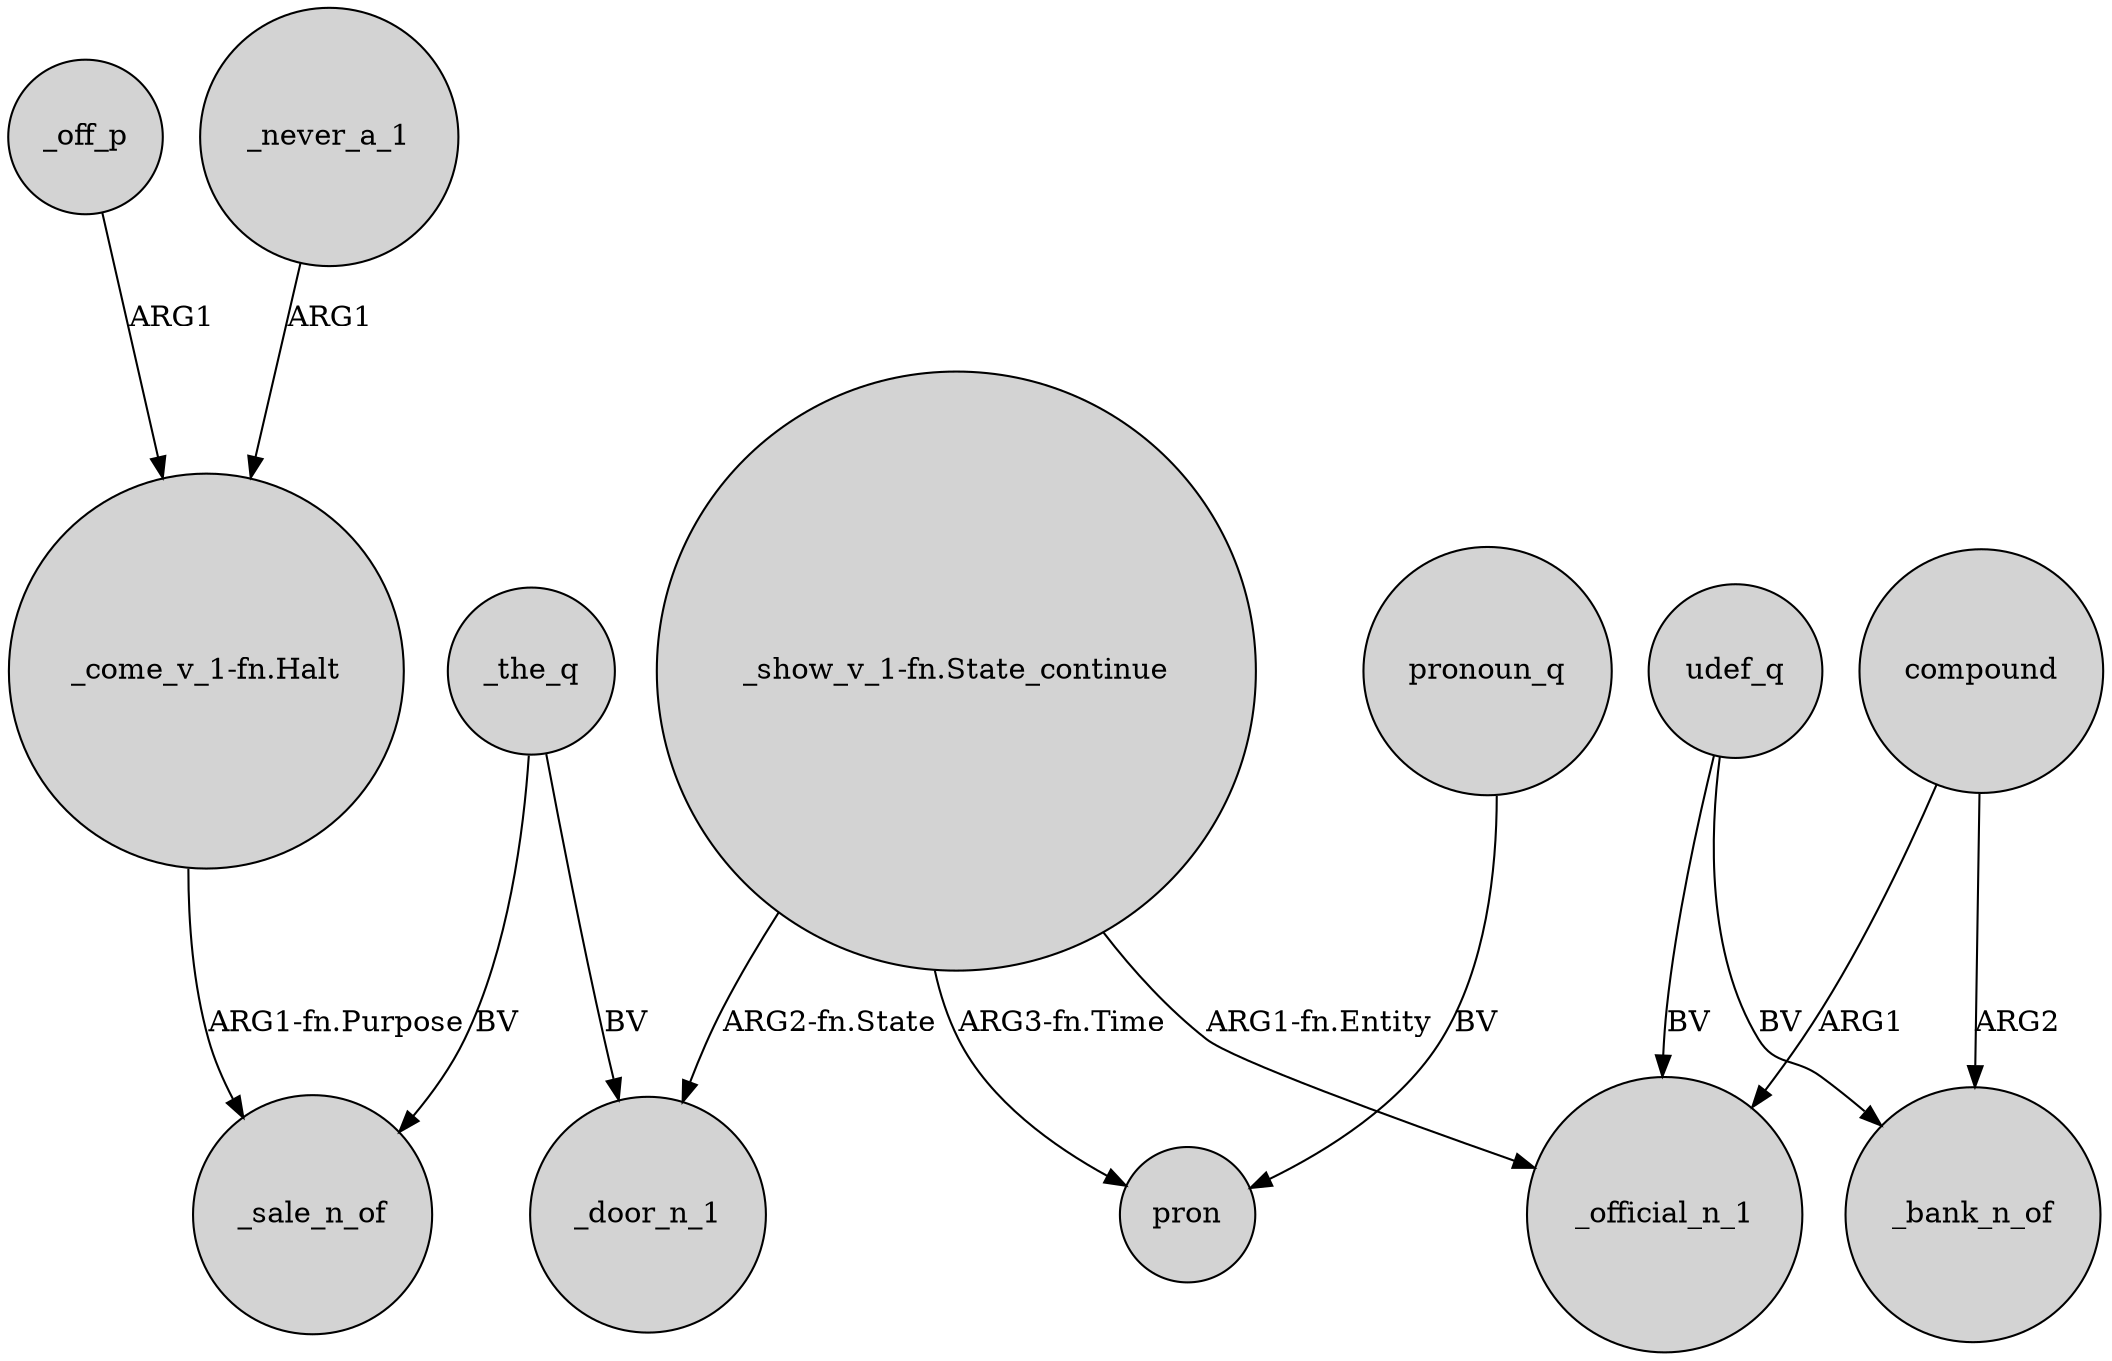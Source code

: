 digraph {
	node [shape=circle style=filled]
	"_come_v_1-fn.Halt" -> _sale_n_of [label="ARG1-fn.Purpose"]
	udef_q -> _bank_n_of [label=BV]
	"_show_v_1-fn.State_continue" -> _official_n_1 [label="ARG1-fn.Entity"]
	udef_q -> _official_n_1 [label=BV]
	compound -> _official_n_1 [label=ARG1]
	"_show_v_1-fn.State_continue" -> _door_n_1 [label="ARG2-fn.State"]
	_the_q -> _sale_n_of [label=BV]
	_off_p -> "_come_v_1-fn.Halt" [label=ARG1]
	_the_q -> _door_n_1 [label=BV]
	pronoun_q -> pron [label=BV]
	compound -> _bank_n_of [label=ARG2]
	_never_a_1 -> "_come_v_1-fn.Halt" [label=ARG1]
	"_show_v_1-fn.State_continue" -> pron [label="ARG3-fn.Time"]
}
